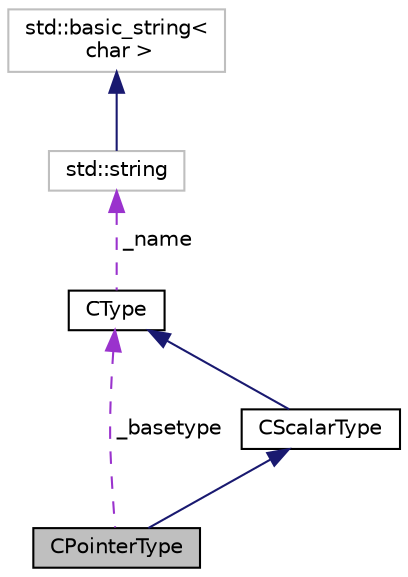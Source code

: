 digraph "CPointerType"
{
  edge [fontname="Helvetica",fontsize="10",labelfontname="Helvetica",labelfontsize="10"];
  node [fontname="Helvetica",fontsize="10",shape=record];
  Node3 [label="CPointerType",height=0.2,width=0.4,color="black", fillcolor="grey75", style="filled", fontcolor="black"];
  Node4 -> Node3 [dir="back",color="midnightblue",fontsize="10",style="solid",fontname="Helvetica"];
  Node4 [label="CScalarType",height=0.2,width=0.4,color="black", fillcolor="white", style="filled",URL="$classCScalarType.html",tooltip="abstract base class for scalar types "];
  Node5 -> Node4 [dir="back",color="midnightblue",fontsize="10",style="solid",fontname="Helvetica"];
  Node5 [label="CType",height=0.2,width=0.4,color="black", fillcolor="white", style="filled",URL="$classCType.html",tooltip="SnuPL base type. "];
  Node6 -> Node5 [dir="back",color="darkorchid3",fontsize="10",style="dashed",label=" _name" ,fontname="Helvetica"];
  Node6 [label="std::string",height=0.2,width=0.4,color="grey75", fillcolor="white", style="filled",tooltip="STL class. "];
  Node7 -> Node6 [dir="back",color="midnightblue",fontsize="10",style="solid",fontname="Helvetica"];
  Node7 [label="std::basic_string\<\l char \>",height=0.2,width=0.4,color="grey75", fillcolor="white", style="filled",tooltip="STL class. "];
  Node5 -> Node3 [dir="back",color="darkorchid3",fontsize="10",style="dashed",label=" _basetype" ,fontname="Helvetica"];
}

